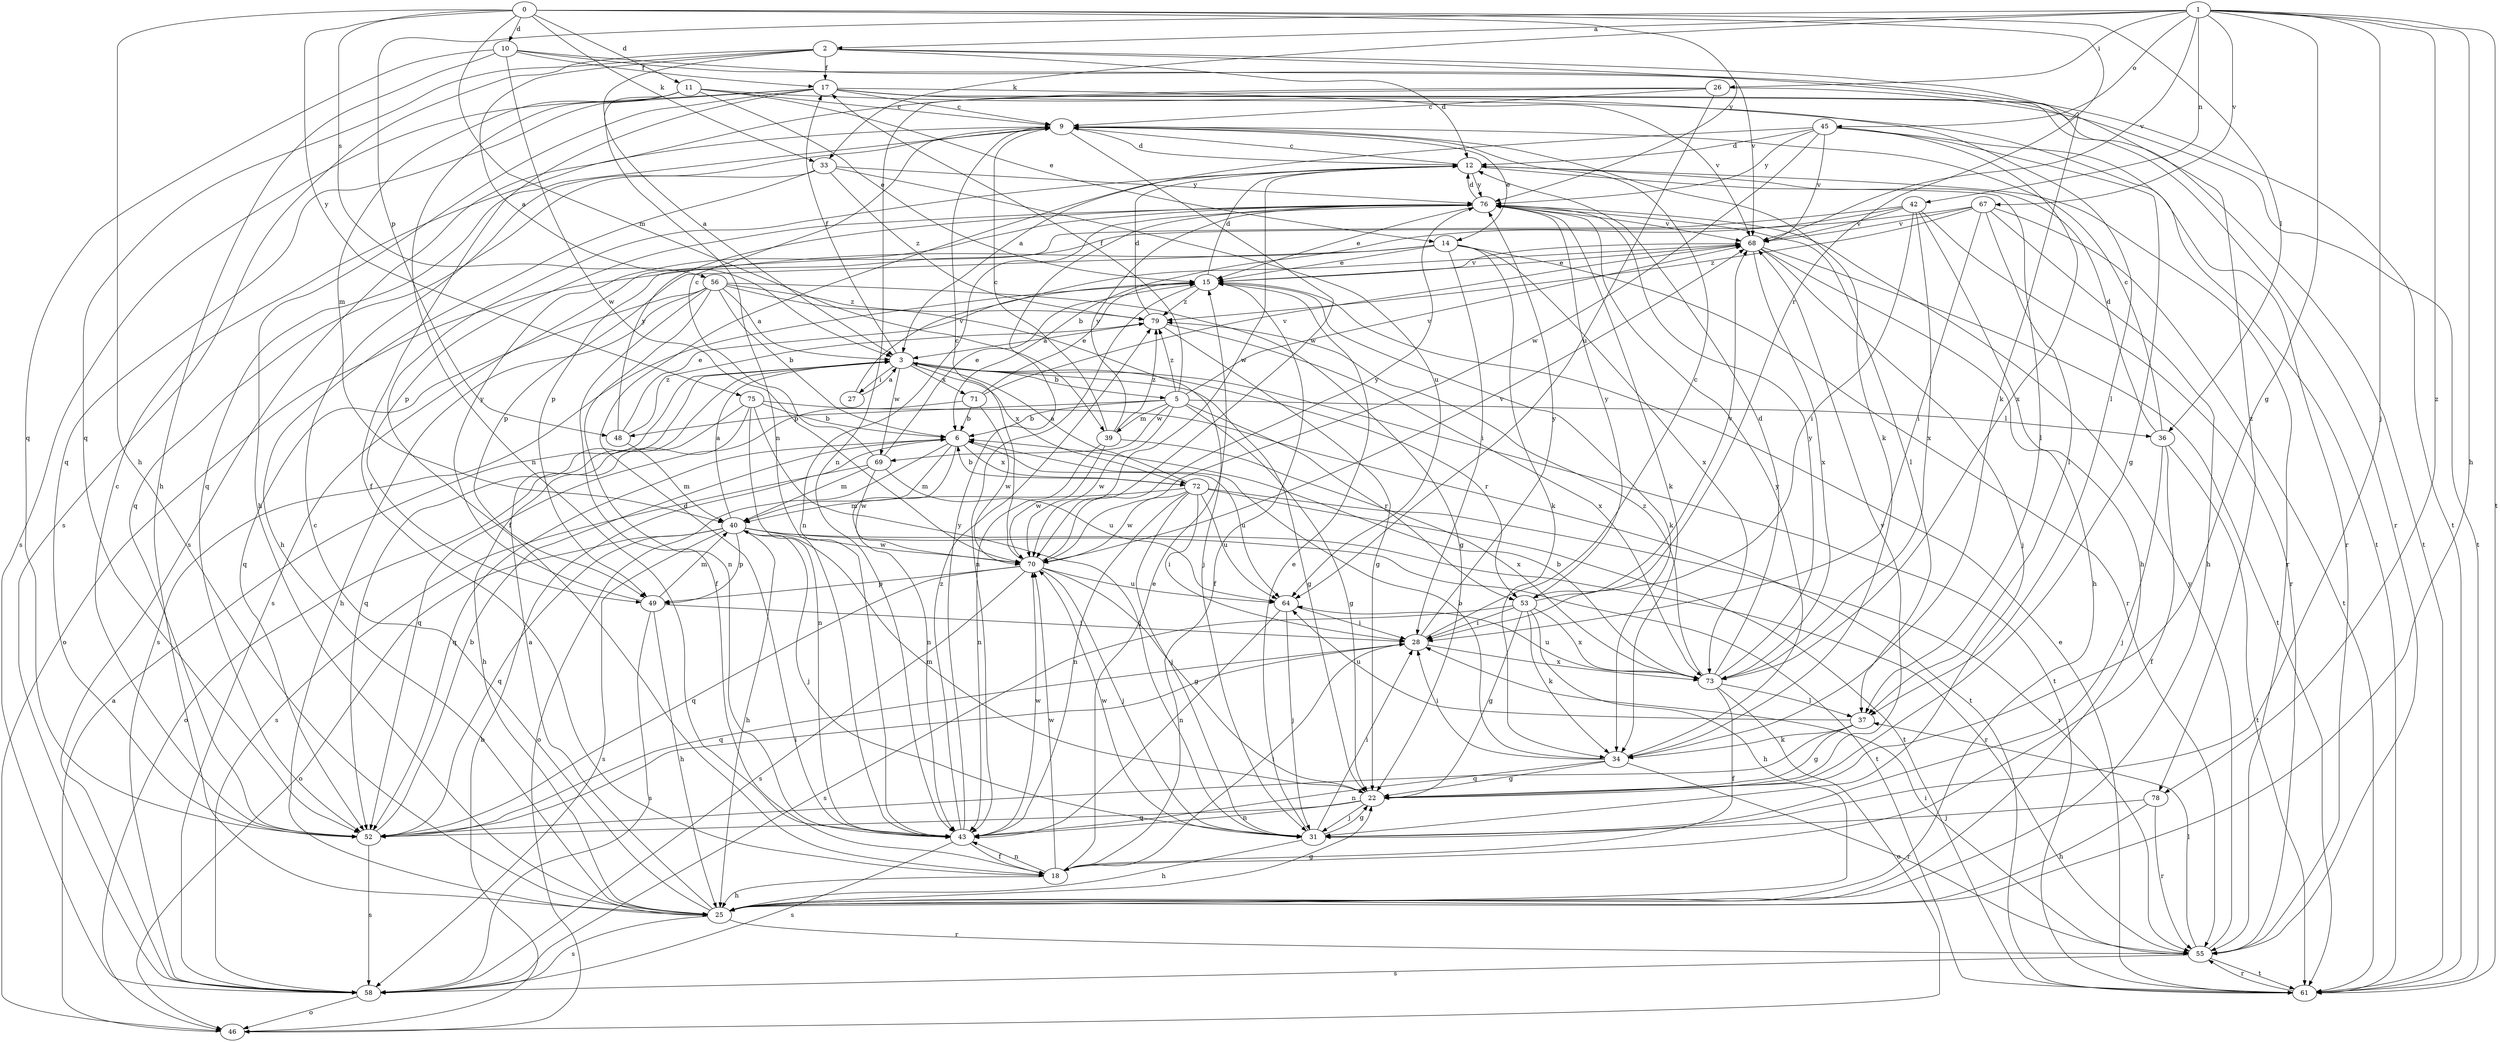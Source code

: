 strict digraph  {
0;
1;
2;
3;
5;
6;
9;
10;
11;
12;
14;
15;
17;
18;
22;
25;
26;
27;
28;
31;
33;
34;
36;
37;
39;
40;
42;
43;
45;
46;
48;
49;
52;
53;
55;
56;
58;
61;
64;
67;
68;
69;
70;
71;
72;
73;
75;
76;
78;
79;
0 -> 10  [label=d];
0 -> 11  [label=d];
0 -> 25  [label=h];
0 -> 33  [label=k];
0 -> 36  [label=l];
0 -> 39  [label=m];
0 -> 53  [label=r];
0 -> 56  [label=s];
0 -> 75  [label=y];
0 -> 76  [label=y];
1 -> 2  [label=a];
1 -> 22  [label=g];
1 -> 25  [label=h];
1 -> 26  [label=i];
1 -> 31  [label=j];
1 -> 33  [label=k];
1 -> 42  [label=n];
1 -> 45  [label=o];
1 -> 48  [label=p];
1 -> 61  [label=t];
1 -> 67  [label=v];
1 -> 68  [label=v];
1 -> 78  [label=z];
2 -> 3  [label=a];
2 -> 12  [label=d];
2 -> 17  [label=f];
2 -> 34  [label=k];
2 -> 43  [label=n];
2 -> 52  [label=q];
2 -> 58  [label=s];
2 -> 78  [label=z];
3 -> 5  [label=b];
3 -> 17  [label=f];
3 -> 22  [label=g];
3 -> 27  [label=i];
3 -> 52  [label=q];
3 -> 53  [label=r];
3 -> 61  [label=t];
3 -> 69  [label=w];
3 -> 71  [label=x];
3 -> 72  [label=x];
5 -> 6  [label=b];
5 -> 17  [label=f];
5 -> 22  [label=g];
5 -> 36  [label=l];
5 -> 39  [label=m];
5 -> 48  [label=p];
5 -> 53  [label=r];
5 -> 68  [label=v];
5 -> 69  [label=w];
5 -> 70  [label=w];
5 -> 79  [label=z];
6 -> 40  [label=m];
6 -> 43  [label=n];
6 -> 46  [label=o];
6 -> 52  [label=q];
6 -> 64  [label=u];
6 -> 72  [label=x];
9 -> 12  [label=d];
9 -> 14  [label=e];
9 -> 34  [label=k];
9 -> 52  [label=q];
9 -> 70  [label=w];
10 -> 17  [label=f];
10 -> 25  [label=h];
10 -> 52  [label=q];
10 -> 61  [label=t];
10 -> 68  [label=v];
10 -> 70  [label=w];
11 -> 3  [label=a];
11 -> 9  [label=c];
11 -> 14  [label=e];
11 -> 15  [label=e];
11 -> 40  [label=m];
11 -> 43  [label=n];
11 -> 61  [label=t];
12 -> 9  [label=c];
12 -> 18  [label=f];
12 -> 37  [label=l];
12 -> 55  [label=r];
12 -> 70  [label=w];
12 -> 76  [label=y];
14 -> 15  [label=e];
14 -> 28  [label=i];
14 -> 34  [label=k];
14 -> 46  [label=o];
14 -> 49  [label=p];
14 -> 55  [label=r];
14 -> 73  [label=x];
15 -> 12  [label=d];
15 -> 18  [label=f];
15 -> 34  [label=k];
15 -> 43  [label=n];
15 -> 58  [label=s];
15 -> 68  [label=v];
15 -> 79  [label=z];
17 -> 9  [label=c];
17 -> 18  [label=f];
17 -> 25  [label=h];
17 -> 37  [label=l];
17 -> 52  [label=q];
17 -> 55  [label=r];
17 -> 58  [label=s];
17 -> 61  [label=t];
17 -> 68  [label=v];
18 -> 15  [label=e];
18 -> 25  [label=h];
18 -> 28  [label=i];
18 -> 43  [label=n];
18 -> 70  [label=w];
22 -> 31  [label=j];
22 -> 40  [label=m];
22 -> 43  [label=n];
22 -> 52  [label=q];
22 -> 68  [label=v];
25 -> 3  [label=a];
25 -> 9  [label=c];
25 -> 22  [label=g];
25 -> 55  [label=r];
25 -> 58  [label=s];
26 -> 9  [label=c];
26 -> 43  [label=n];
26 -> 58  [label=s];
26 -> 61  [label=t];
26 -> 64  [label=u];
27 -> 3  [label=a];
27 -> 68  [label=v];
28 -> 9  [label=c];
28 -> 52  [label=q];
28 -> 73  [label=x];
28 -> 76  [label=y];
31 -> 15  [label=e];
31 -> 22  [label=g];
31 -> 25  [label=h];
31 -> 28  [label=i];
31 -> 70  [label=w];
33 -> 25  [label=h];
33 -> 52  [label=q];
33 -> 64  [label=u];
33 -> 76  [label=y];
33 -> 79  [label=z];
34 -> 6  [label=b];
34 -> 22  [label=g];
34 -> 28  [label=i];
34 -> 43  [label=n];
34 -> 55  [label=r];
34 -> 76  [label=y];
36 -> 9  [label=c];
36 -> 12  [label=d];
36 -> 18  [label=f];
36 -> 31  [label=j];
36 -> 61  [label=t];
37 -> 22  [label=g];
37 -> 34  [label=k];
37 -> 52  [label=q];
37 -> 64  [label=u];
39 -> 9  [label=c];
39 -> 43  [label=n];
39 -> 70  [label=w];
39 -> 73  [label=x];
39 -> 76  [label=y];
39 -> 79  [label=z];
40 -> 3  [label=a];
40 -> 25  [label=h];
40 -> 31  [label=j];
40 -> 46  [label=o];
40 -> 49  [label=p];
40 -> 52  [label=q];
40 -> 55  [label=r];
40 -> 58  [label=s];
40 -> 61  [label=t];
40 -> 70  [label=w];
42 -> 6  [label=b];
42 -> 25  [label=h];
42 -> 28  [label=i];
42 -> 55  [label=r];
42 -> 58  [label=s];
42 -> 68  [label=v];
42 -> 73  [label=x];
43 -> 12  [label=d];
43 -> 18  [label=f];
43 -> 58  [label=s];
43 -> 70  [label=w];
43 -> 76  [label=y];
43 -> 79  [label=z];
45 -> 3  [label=a];
45 -> 12  [label=d];
45 -> 22  [label=g];
45 -> 55  [label=r];
45 -> 68  [label=v];
45 -> 70  [label=w];
45 -> 73  [label=x];
45 -> 76  [label=y];
46 -> 3  [label=a];
46 -> 6  [label=b];
48 -> 15  [label=e];
48 -> 40  [label=m];
48 -> 76  [label=y];
48 -> 79  [label=z];
49 -> 25  [label=h];
49 -> 28  [label=i];
49 -> 40  [label=m];
49 -> 58  [label=s];
49 -> 76  [label=y];
52 -> 6  [label=b];
52 -> 9  [label=c];
52 -> 28  [label=i];
52 -> 58  [label=s];
53 -> 22  [label=g];
53 -> 25  [label=h];
53 -> 28  [label=i];
53 -> 34  [label=k];
53 -> 58  [label=s];
53 -> 68  [label=v];
53 -> 73  [label=x];
53 -> 76  [label=y];
55 -> 28  [label=i];
55 -> 37  [label=l];
55 -> 58  [label=s];
55 -> 61  [label=t];
55 -> 76  [label=y];
56 -> 3  [label=a];
56 -> 6  [label=b];
56 -> 18  [label=f];
56 -> 22  [label=g];
56 -> 25  [label=h];
56 -> 31  [label=j];
56 -> 43  [label=n];
56 -> 52  [label=q];
56 -> 79  [label=z];
58 -> 46  [label=o];
61 -> 15  [label=e];
61 -> 55  [label=r];
64 -> 28  [label=i];
64 -> 31  [label=j];
64 -> 43  [label=n];
67 -> 25  [label=h];
67 -> 28  [label=i];
67 -> 37  [label=l];
67 -> 49  [label=p];
67 -> 61  [label=t];
67 -> 68  [label=v];
67 -> 79  [label=z];
68 -> 15  [label=e];
68 -> 25  [label=h];
68 -> 31  [label=j];
68 -> 61  [label=t];
68 -> 73  [label=x];
69 -> 9  [label=c];
69 -> 15  [label=e];
69 -> 40  [label=m];
69 -> 58  [label=s];
69 -> 64  [label=u];
69 -> 70  [label=w];
70 -> 9  [label=c];
70 -> 22  [label=g];
70 -> 31  [label=j];
70 -> 49  [label=p];
70 -> 52  [label=q];
70 -> 58  [label=s];
70 -> 64  [label=u];
70 -> 68  [label=v];
70 -> 76  [label=y];
71 -> 6  [label=b];
71 -> 15  [label=e];
71 -> 52  [label=q];
71 -> 68  [label=v];
71 -> 70  [label=w];
72 -> 3  [label=a];
72 -> 6  [label=b];
72 -> 28  [label=i];
72 -> 31  [label=j];
72 -> 40  [label=m];
72 -> 43  [label=n];
72 -> 55  [label=r];
72 -> 61  [label=t];
72 -> 64  [label=u];
72 -> 70  [label=w];
73 -> 6  [label=b];
73 -> 12  [label=d];
73 -> 18  [label=f];
73 -> 37  [label=l];
73 -> 46  [label=o];
73 -> 64  [label=u];
73 -> 76  [label=y];
73 -> 79  [label=z];
75 -> 6  [label=b];
75 -> 25  [label=h];
75 -> 31  [label=j];
75 -> 43  [label=n];
75 -> 46  [label=o];
75 -> 61  [label=t];
76 -> 12  [label=d];
76 -> 15  [label=e];
76 -> 34  [label=k];
76 -> 37  [label=l];
76 -> 43  [label=n];
76 -> 49  [label=p];
76 -> 68  [label=v];
78 -> 25  [label=h];
78 -> 31  [label=j];
78 -> 55  [label=r];
79 -> 3  [label=a];
79 -> 12  [label=d];
79 -> 22  [label=g];
79 -> 73  [label=x];
}
